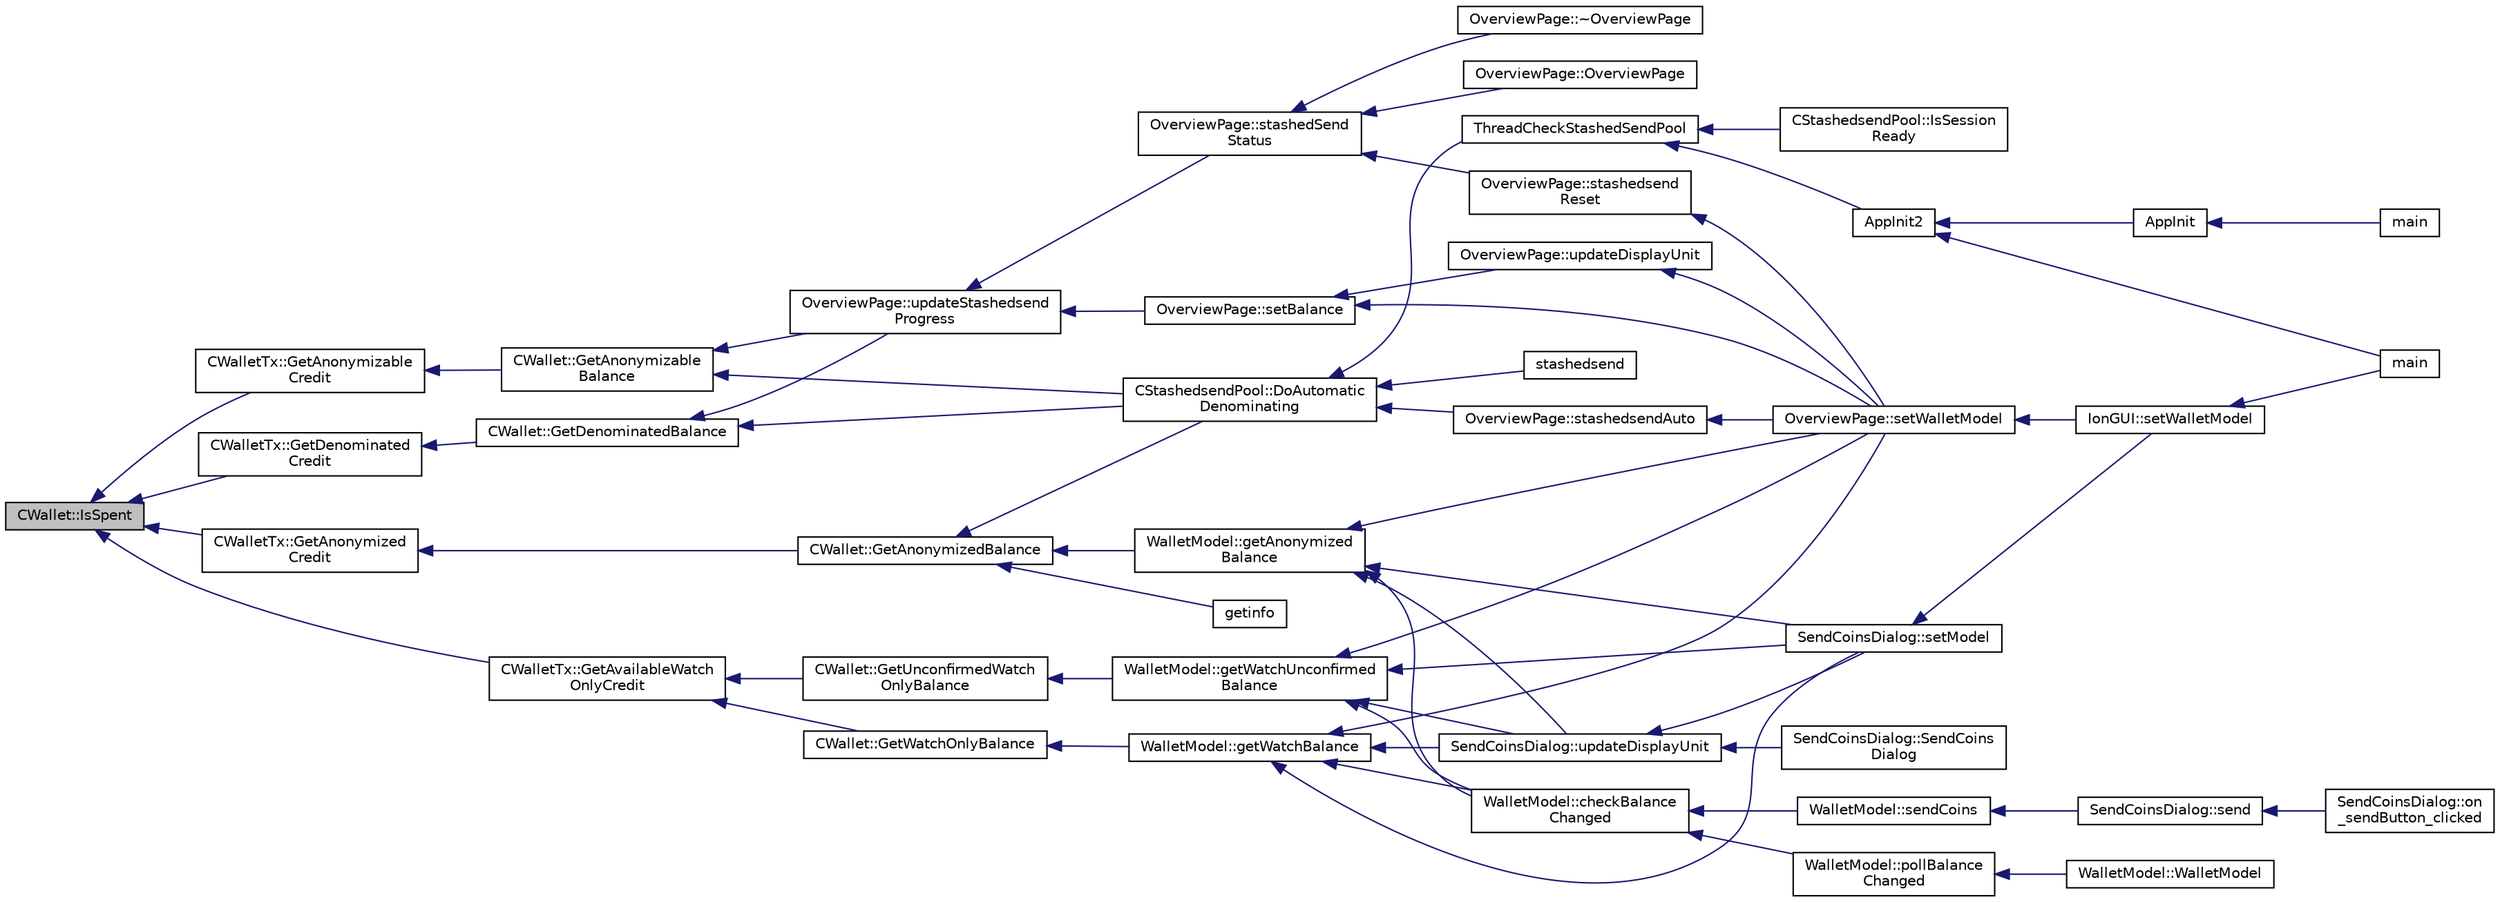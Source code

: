 digraph "CWallet::IsSpent"
{
  edge [fontname="Helvetica",fontsize="10",labelfontname="Helvetica",labelfontsize="10"];
  node [fontname="Helvetica",fontsize="10",shape=record];
  rankdir="LR";
  Node2248 [label="CWallet::IsSpent",height=0.2,width=0.4,color="black", fillcolor="grey75", style="filled", fontcolor="black"];
  Node2248 -> Node2249 [dir="back",color="midnightblue",fontsize="10",style="solid",fontname="Helvetica"];
  Node2249 [label="CWalletTx::GetAnonymizable\lCredit",height=0.2,width=0.4,color="black", fillcolor="white", style="filled",URL="$d6/d53/class_c_wallet_tx.html#a36141f888e497336898f48274b92cf37"];
  Node2249 -> Node2250 [dir="back",color="midnightblue",fontsize="10",style="solid",fontname="Helvetica"];
  Node2250 [label="CWallet::GetAnonymizable\lBalance",height=0.2,width=0.4,color="black", fillcolor="white", style="filled",URL="$d2/de5/class_c_wallet.html#a173ba5fb0dee2879755682ec21ee57a7"];
  Node2250 -> Node2251 [dir="back",color="midnightblue",fontsize="10",style="solid",fontname="Helvetica"];
  Node2251 [label="OverviewPage::updateStashedsend\lProgress",height=0.2,width=0.4,color="black", fillcolor="white", style="filled",URL="$d1/d91/class_overview_page.html#acf4dda06d83173e5c701f4953c6a09aa"];
  Node2251 -> Node2252 [dir="back",color="midnightblue",fontsize="10",style="solid",fontname="Helvetica"];
  Node2252 [label="OverviewPage::setBalance",height=0.2,width=0.4,color="black", fillcolor="white", style="filled",URL="$d1/d91/class_overview_page.html#a070a269ea7c7aacf129e6325fcd8343a"];
  Node2252 -> Node2253 [dir="back",color="midnightblue",fontsize="10",style="solid",fontname="Helvetica"];
  Node2253 [label="OverviewPage::setWalletModel",height=0.2,width=0.4,color="black", fillcolor="white", style="filled",URL="$d1/d91/class_overview_page.html#a2ed52a3a87e9c74fee38fa873c9bc71f"];
  Node2253 -> Node2254 [dir="back",color="midnightblue",fontsize="10",style="solid",fontname="Helvetica"];
  Node2254 [label="IonGUI::setWalletModel",height=0.2,width=0.4,color="black", fillcolor="white", style="filled",URL="$dc/d0b/class_ion_g_u_i.html#a37f87db65498b036d387c705a749c45d",tooltip="Set the wallet model. "];
  Node2254 -> Node2255 [dir="back",color="midnightblue",fontsize="10",style="solid",fontname="Helvetica"];
  Node2255 [label="main",height=0.2,width=0.4,color="black", fillcolor="white", style="filled",URL="$d5/d2d/ion_8cpp.html#a0ddf1224851353fc92bfbff6f499fa97"];
  Node2252 -> Node2256 [dir="back",color="midnightblue",fontsize="10",style="solid",fontname="Helvetica"];
  Node2256 [label="OverviewPage::updateDisplayUnit",height=0.2,width=0.4,color="black", fillcolor="white", style="filled",URL="$d1/d91/class_overview_page.html#a03f19b9afd9af4b72d9bba7b0c7cf900"];
  Node2256 -> Node2253 [dir="back",color="midnightblue",fontsize="10",style="solid",fontname="Helvetica"];
  Node2251 -> Node2257 [dir="back",color="midnightblue",fontsize="10",style="solid",fontname="Helvetica"];
  Node2257 [label="OverviewPage::stashedSend\lStatus",height=0.2,width=0.4,color="black", fillcolor="white", style="filled",URL="$d1/d91/class_overview_page.html#ac6d1b3475132a87b31c1510014e4d0e7"];
  Node2257 -> Node2258 [dir="back",color="midnightblue",fontsize="10",style="solid",fontname="Helvetica"];
  Node2258 [label="OverviewPage::OverviewPage",height=0.2,width=0.4,color="black", fillcolor="white", style="filled",URL="$d1/d91/class_overview_page.html#a18c1a29cab6b745b25e701b20f234932"];
  Node2257 -> Node2259 [dir="back",color="midnightblue",fontsize="10",style="solid",fontname="Helvetica"];
  Node2259 [label="OverviewPage::~OverviewPage",height=0.2,width=0.4,color="black", fillcolor="white", style="filled",URL="$d1/d91/class_overview_page.html#a7fd68a7bebc327e3bbef2226b41298aa"];
  Node2257 -> Node2260 [dir="back",color="midnightblue",fontsize="10",style="solid",fontname="Helvetica"];
  Node2260 [label="OverviewPage::stashedsend\lReset",height=0.2,width=0.4,color="black", fillcolor="white", style="filled",URL="$d1/d91/class_overview_page.html#a6b87c065c31ccd136f541edd3bb73134"];
  Node2260 -> Node2253 [dir="back",color="midnightblue",fontsize="10",style="solid",fontname="Helvetica"];
  Node2250 -> Node2261 [dir="back",color="midnightblue",fontsize="10",style="solid",fontname="Helvetica"];
  Node2261 [label="CStashedsendPool::DoAutomatic\lDenominating",height=0.2,width=0.4,color="black", fillcolor="white", style="filled",URL="$dd/d8a/class_c_stashedsend_pool.html#a21f19df4854af34c8f89187c768a524f",tooltip="Passively run Stashedsend in the background according to the configuration in settings (only for QT) ..."];
  Node2261 -> Node2262 [dir="back",color="midnightblue",fontsize="10",style="solid",fontname="Helvetica"];
  Node2262 [label="OverviewPage::stashedsendAuto",height=0.2,width=0.4,color="black", fillcolor="white", style="filled",URL="$d1/d91/class_overview_page.html#abf60d7de5f283687a914b487dc44ca76"];
  Node2262 -> Node2253 [dir="back",color="midnightblue",fontsize="10",style="solid",fontname="Helvetica"];
  Node2261 -> Node2263 [dir="back",color="midnightblue",fontsize="10",style="solid",fontname="Helvetica"];
  Node2263 [label="stashedsend",height=0.2,width=0.4,color="black", fillcolor="white", style="filled",URL="$d5/d6b/rpcstashedsend_8cpp.html#a5a7cb1ad55aeaa8bcbb5172e9153a75a"];
  Node2261 -> Node2264 [dir="back",color="midnightblue",fontsize="10",style="solid",fontname="Helvetica"];
  Node2264 [label="ThreadCheckStashedSendPool",height=0.2,width=0.4,color="black", fillcolor="white", style="filled",URL="$d9/dbc/stashedsend_8h.html#ab583ddc86effded8432ea5387f77d883"];
  Node2264 -> Node2265 [dir="back",color="midnightblue",fontsize="10",style="solid",fontname="Helvetica"];
  Node2265 [label="AppInit2",height=0.2,width=0.4,color="black", fillcolor="white", style="filled",URL="$d8/dc0/init_8h.html#a1a4c1bfbf6ba1db77e988b89b9cadfd3",tooltip="Initialize ion. "];
  Node2265 -> Node2266 [dir="back",color="midnightblue",fontsize="10",style="solid",fontname="Helvetica"];
  Node2266 [label="AppInit",height=0.2,width=0.4,color="black", fillcolor="white", style="filled",URL="$d4/d35/iond_8cpp.html#ac59316b767e6984e1285f0531275286b"];
  Node2266 -> Node2267 [dir="back",color="midnightblue",fontsize="10",style="solid",fontname="Helvetica"];
  Node2267 [label="main",height=0.2,width=0.4,color="black", fillcolor="white", style="filled",URL="$d4/d35/iond_8cpp.html#a0ddf1224851353fc92bfbff6f499fa97"];
  Node2265 -> Node2255 [dir="back",color="midnightblue",fontsize="10",style="solid",fontname="Helvetica"];
  Node2264 -> Node2268 [dir="back",color="midnightblue",fontsize="10",style="solid",fontname="Helvetica"];
  Node2268 [label="CStashedsendPool::IsSession\lReady",height=0.2,width=0.4,color="black", fillcolor="white", style="filled",URL="$dd/d8a/class_c_stashedsend_pool.html#acb903e97bacd0ecf2f1c3c0d82e6641c",tooltip="Do we have enough users to take entries? "];
  Node2248 -> Node2269 [dir="back",color="midnightblue",fontsize="10",style="solid",fontname="Helvetica"];
  Node2269 [label="CWalletTx::GetAnonymized\lCredit",height=0.2,width=0.4,color="black", fillcolor="white", style="filled",URL="$d6/d53/class_c_wallet_tx.html#a49cae757845e1bf0cb3c8e17bd96d4a1"];
  Node2269 -> Node2270 [dir="back",color="midnightblue",fontsize="10",style="solid",fontname="Helvetica"];
  Node2270 [label="CWallet::GetAnonymizedBalance",height=0.2,width=0.4,color="black", fillcolor="white", style="filled",URL="$d2/de5/class_c_wallet.html#ad71e805ab9614962a57cb931e91b4297"];
  Node2270 -> Node2271 [dir="back",color="midnightblue",fontsize="10",style="solid",fontname="Helvetica"];
  Node2271 [label="WalletModel::getAnonymized\lBalance",height=0.2,width=0.4,color="black", fillcolor="white", style="filled",URL="$d4/d27/class_wallet_model.html#a3b4c7b849fca17bb1f8e315e23e68c7d"];
  Node2271 -> Node2253 [dir="back",color="midnightblue",fontsize="10",style="solid",fontname="Helvetica"];
  Node2271 -> Node2272 [dir="back",color="midnightblue",fontsize="10",style="solid",fontname="Helvetica"];
  Node2272 [label="SendCoinsDialog::setModel",height=0.2,width=0.4,color="black", fillcolor="white", style="filled",URL="$d6/de6/class_send_coins_dialog.html#a73a6c1b1850a334ee652ac167713a2aa"];
  Node2272 -> Node2254 [dir="back",color="midnightblue",fontsize="10",style="solid",fontname="Helvetica"];
  Node2271 -> Node2273 [dir="back",color="midnightblue",fontsize="10",style="solid",fontname="Helvetica"];
  Node2273 [label="SendCoinsDialog::updateDisplayUnit",height=0.2,width=0.4,color="black", fillcolor="white", style="filled",URL="$d6/de6/class_send_coins_dialog.html#a74815ad8502b126200b6fd2e59e9f042"];
  Node2273 -> Node2274 [dir="back",color="midnightblue",fontsize="10",style="solid",fontname="Helvetica"];
  Node2274 [label="SendCoinsDialog::SendCoins\lDialog",height=0.2,width=0.4,color="black", fillcolor="white", style="filled",URL="$d6/de6/class_send_coins_dialog.html#a0df5bc29d1df68eda44826651afc595f"];
  Node2273 -> Node2272 [dir="back",color="midnightblue",fontsize="10",style="solid",fontname="Helvetica"];
  Node2271 -> Node2275 [dir="back",color="midnightblue",fontsize="10",style="solid",fontname="Helvetica"];
  Node2275 [label="WalletModel::checkBalance\lChanged",height=0.2,width=0.4,color="black", fillcolor="white", style="filled",URL="$d4/d27/class_wallet_model.html#adcc4eb8cd71cb4de223621866bb7fb7d"];
  Node2275 -> Node2276 [dir="back",color="midnightblue",fontsize="10",style="solid",fontname="Helvetica"];
  Node2276 [label="WalletModel::pollBalance\lChanged",height=0.2,width=0.4,color="black", fillcolor="white", style="filled",URL="$d4/d27/class_wallet_model.html#a51469b2d95cfd4bc0a14ee456fca7b95"];
  Node2276 -> Node2277 [dir="back",color="midnightblue",fontsize="10",style="solid",fontname="Helvetica"];
  Node2277 [label="WalletModel::WalletModel",height=0.2,width=0.4,color="black", fillcolor="white", style="filled",URL="$d4/d27/class_wallet_model.html#af50d9654d2f20e4e4f0789dcb64ad6b1"];
  Node2275 -> Node2278 [dir="back",color="midnightblue",fontsize="10",style="solid",fontname="Helvetica"];
  Node2278 [label="WalletModel::sendCoins",height=0.2,width=0.4,color="black", fillcolor="white", style="filled",URL="$d4/d27/class_wallet_model.html#a053fb3ff2b8b0347f83e6bb591126746"];
  Node2278 -> Node2279 [dir="back",color="midnightblue",fontsize="10",style="solid",fontname="Helvetica"];
  Node2279 [label="SendCoinsDialog::send",height=0.2,width=0.4,color="black", fillcolor="white", style="filled",URL="$d6/de6/class_send_coins_dialog.html#afd8d436a16ea7dba1276e8fdfdc8b2d3"];
  Node2279 -> Node2280 [dir="back",color="midnightblue",fontsize="10",style="solid",fontname="Helvetica"];
  Node2280 [label="SendCoinsDialog::on\l_sendButton_clicked",height=0.2,width=0.4,color="black", fillcolor="white", style="filled",URL="$d6/de6/class_send_coins_dialog.html#a2cab7cf9ea5040b9e2189297f7d3c764"];
  Node2270 -> Node2281 [dir="back",color="midnightblue",fontsize="10",style="solid",fontname="Helvetica"];
  Node2281 [label="getinfo",height=0.2,width=0.4,color="black", fillcolor="white", style="filled",URL="$db/d48/rpcmisc_8cpp.html#a70335b93783d51e48d276a1e08bd721a"];
  Node2270 -> Node2261 [dir="back",color="midnightblue",fontsize="10",style="solid",fontname="Helvetica"];
  Node2248 -> Node2282 [dir="back",color="midnightblue",fontsize="10",style="solid",fontname="Helvetica"];
  Node2282 [label="CWalletTx::GetDenominated\lCredit",height=0.2,width=0.4,color="black", fillcolor="white", style="filled",URL="$d6/d53/class_c_wallet_tx.html#add56840ebbe56702eeddbfda1870d628"];
  Node2282 -> Node2283 [dir="back",color="midnightblue",fontsize="10",style="solid",fontname="Helvetica"];
  Node2283 [label="CWallet::GetDenominatedBalance",height=0.2,width=0.4,color="black", fillcolor="white", style="filled",URL="$d2/de5/class_c_wallet.html#a3d9f78bd52a2bd03a9e79c1a84e76cd7"];
  Node2283 -> Node2251 [dir="back",color="midnightblue",fontsize="10",style="solid",fontname="Helvetica"];
  Node2283 -> Node2261 [dir="back",color="midnightblue",fontsize="10",style="solid",fontname="Helvetica"];
  Node2248 -> Node2284 [dir="back",color="midnightblue",fontsize="10",style="solid",fontname="Helvetica"];
  Node2284 [label="CWalletTx::GetAvailableWatch\lOnlyCredit",height=0.2,width=0.4,color="black", fillcolor="white", style="filled",URL="$d6/d53/class_c_wallet_tx.html#ac78c4da3c420b2b28370cba7044dd68d"];
  Node2284 -> Node2285 [dir="back",color="midnightblue",fontsize="10",style="solid",fontname="Helvetica"];
  Node2285 [label="CWallet::GetWatchOnlyBalance",height=0.2,width=0.4,color="black", fillcolor="white", style="filled",URL="$d2/de5/class_c_wallet.html#a92a58ebac7d7d398597657600db56611"];
  Node2285 -> Node2286 [dir="back",color="midnightblue",fontsize="10",style="solid",fontname="Helvetica"];
  Node2286 [label="WalletModel::getWatchBalance",height=0.2,width=0.4,color="black", fillcolor="white", style="filled",URL="$d4/d27/class_wallet_model.html#a6d9050286d99bccb4a28a8d88f0ca5f8"];
  Node2286 -> Node2253 [dir="back",color="midnightblue",fontsize="10",style="solid",fontname="Helvetica"];
  Node2286 -> Node2272 [dir="back",color="midnightblue",fontsize="10",style="solid",fontname="Helvetica"];
  Node2286 -> Node2273 [dir="back",color="midnightblue",fontsize="10",style="solid",fontname="Helvetica"];
  Node2286 -> Node2275 [dir="back",color="midnightblue",fontsize="10",style="solid",fontname="Helvetica"];
  Node2284 -> Node2287 [dir="back",color="midnightblue",fontsize="10",style="solid",fontname="Helvetica"];
  Node2287 [label="CWallet::GetUnconfirmedWatch\lOnlyBalance",height=0.2,width=0.4,color="black", fillcolor="white", style="filled",URL="$d2/de5/class_c_wallet.html#ab0c110f14f0429f9de594b2293837621"];
  Node2287 -> Node2288 [dir="back",color="midnightblue",fontsize="10",style="solid",fontname="Helvetica"];
  Node2288 [label="WalletModel::getWatchUnconfirmed\lBalance",height=0.2,width=0.4,color="black", fillcolor="white", style="filled",URL="$d4/d27/class_wallet_model.html#a691b35afd9aff056e1398fd057691ff1"];
  Node2288 -> Node2253 [dir="back",color="midnightblue",fontsize="10",style="solid",fontname="Helvetica"];
  Node2288 -> Node2272 [dir="back",color="midnightblue",fontsize="10",style="solid",fontname="Helvetica"];
  Node2288 -> Node2273 [dir="back",color="midnightblue",fontsize="10",style="solid",fontname="Helvetica"];
  Node2288 -> Node2275 [dir="back",color="midnightblue",fontsize="10",style="solid",fontname="Helvetica"];
}

